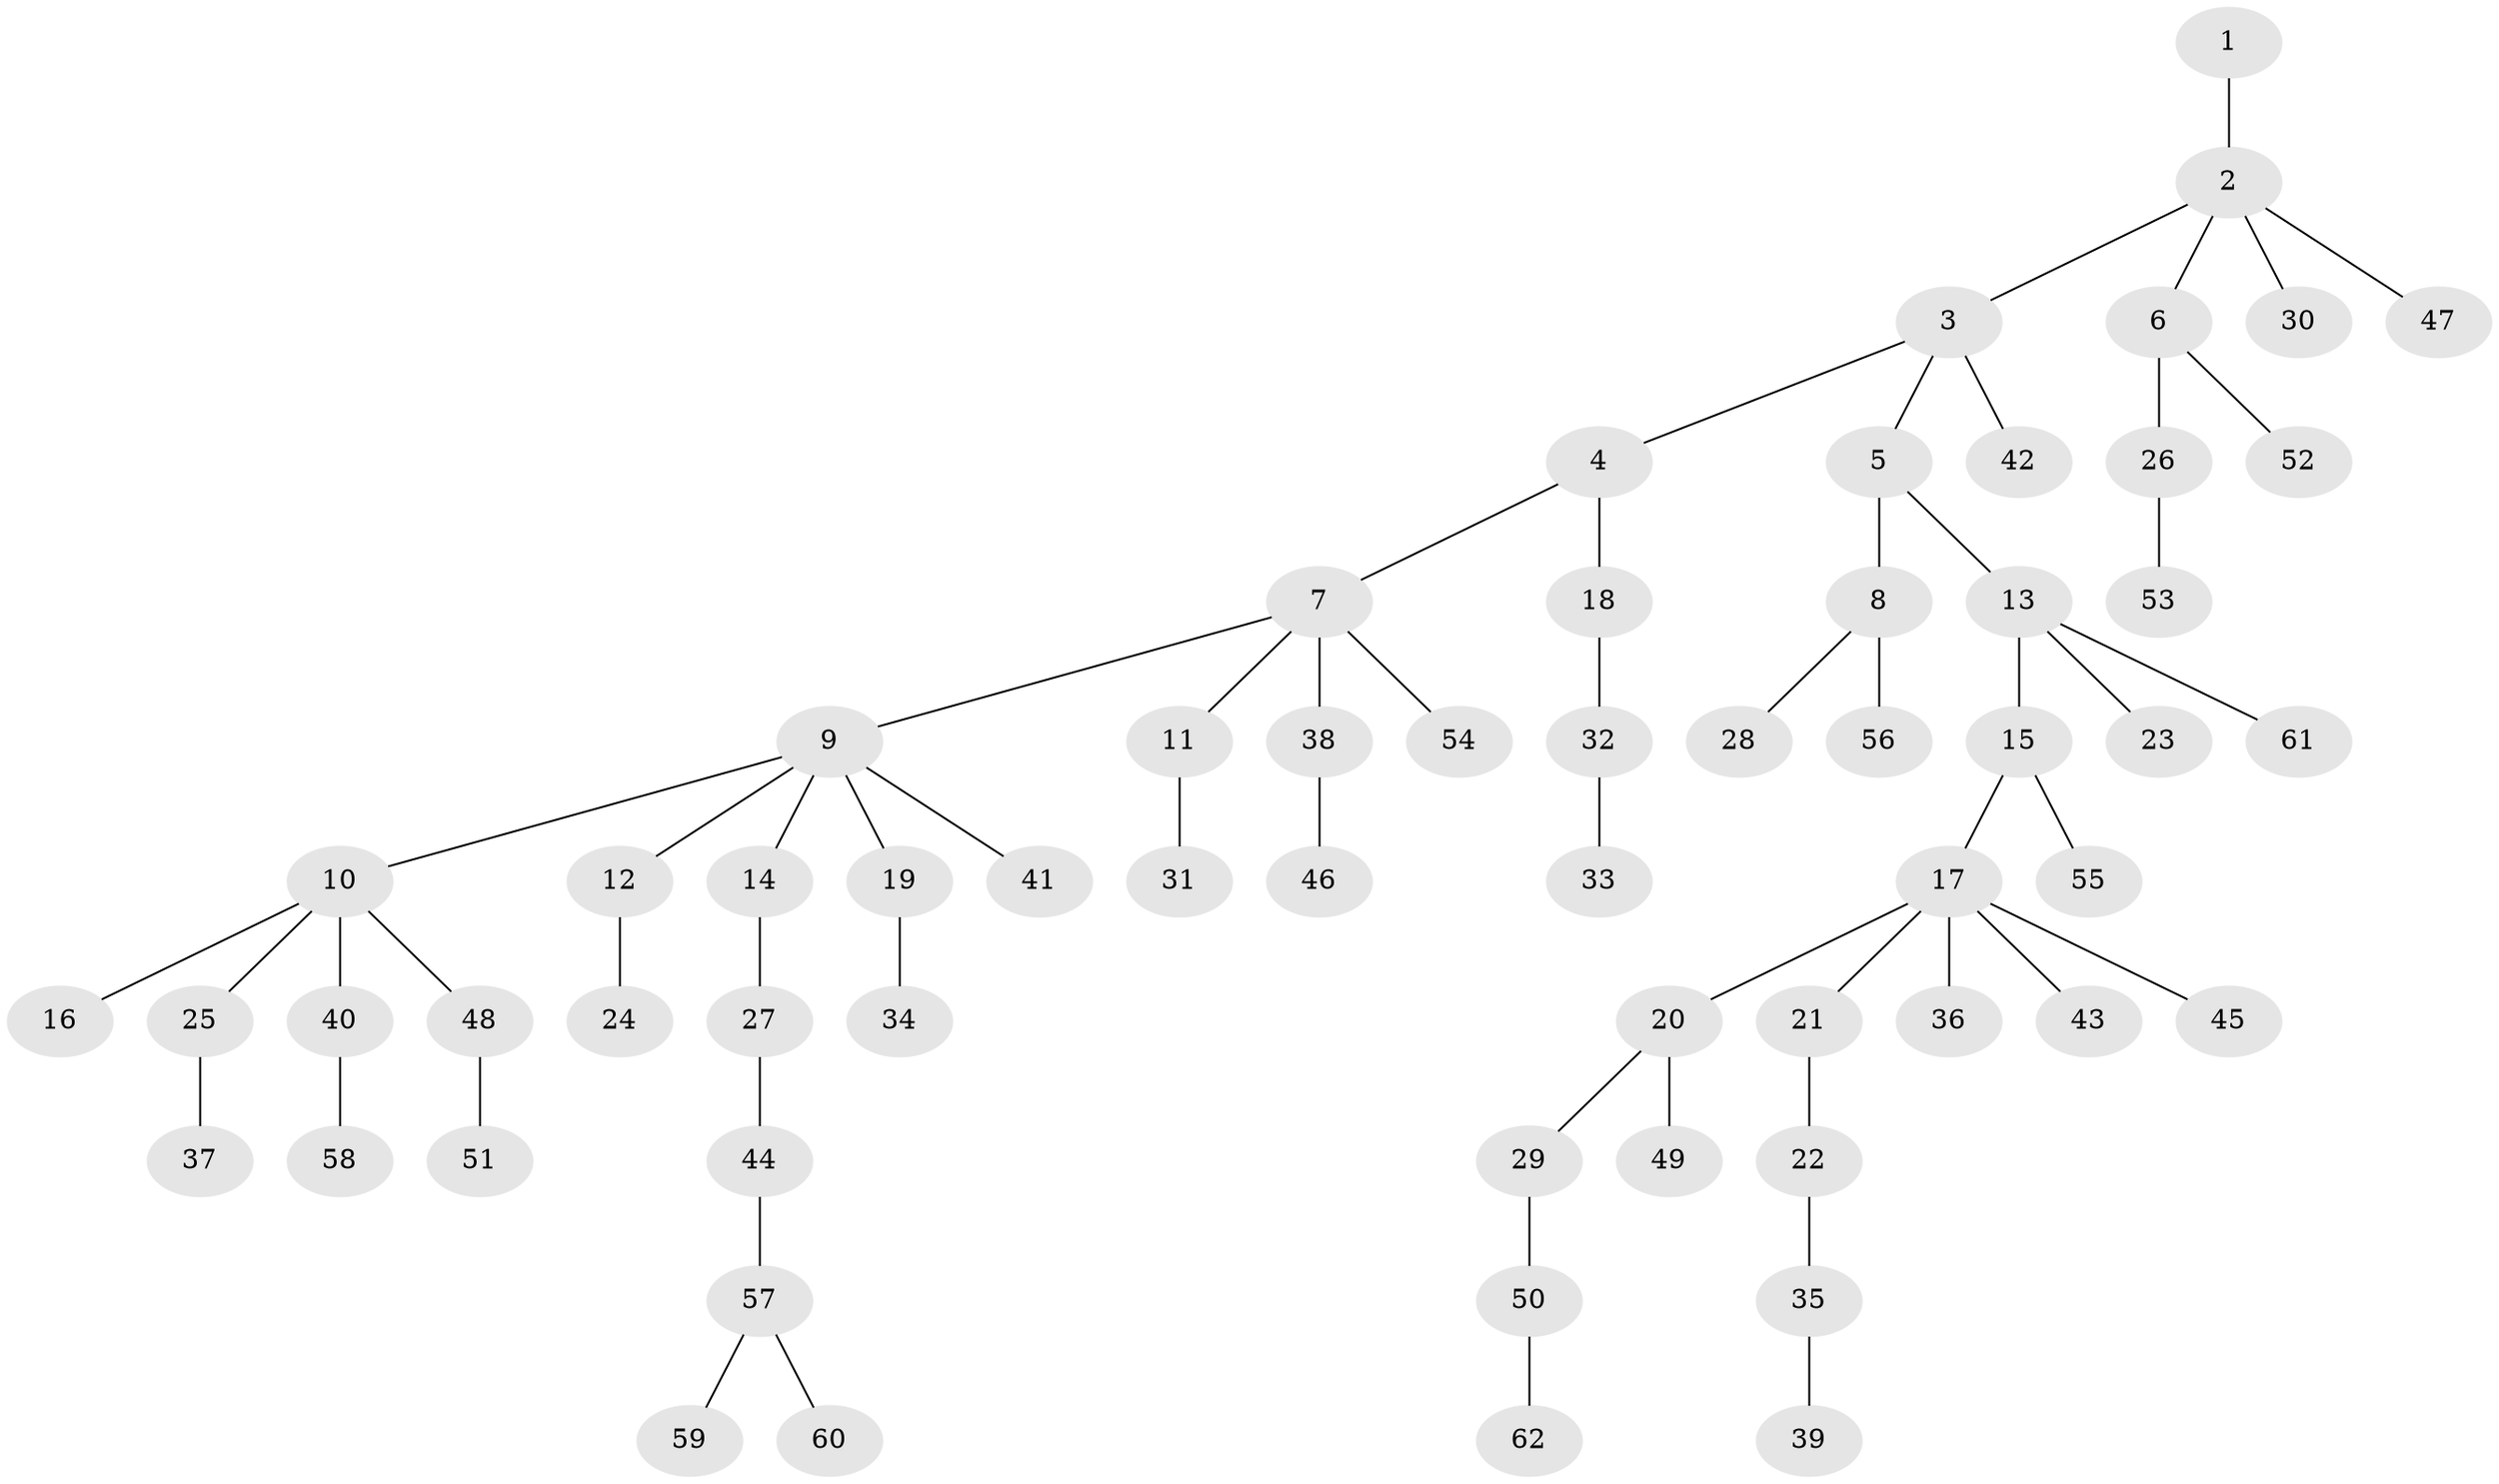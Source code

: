 // Generated by graph-tools (version 1.1) at 2025/02/03/09/25 03:02:19]
// undirected, 62 vertices, 61 edges
graph export_dot {
graph [start="1"]
  node [color=gray90,style=filled];
  1;
  2;
  3;
  4;
  5;
  6;
  7;
  8;
  9;
  10;
  11;
  12;
  13;
  14;
  15;
  16;
  17;
  18;
  19;
  20;
  21;
  22;
  23;
  24;
  25;
  26;
  27;
  28;
  29;
  30;
  31;
  32;
  33;
  34;
  35;
  36;
  37;
  38;
  39;
  40;
  41;
  42;
  43;
  44;
  45;
  46;
  47;
  48;
  49;
  50;
  51;
  52;
  53;
  54;
  55;
  56;
  57;
  58;
  59;
  60;
  61;
  62;
  1 -- 2;
  2 -- 3;
  2 -- 6;
  2 -- 30;
  2 -- 47;
  3 -- 4;
  3 -- 5;
  3 -- 42;
  4 -- 7;
  4 -- 18;
  5 -- 8;
  5 -- 13;
  6 -- 26;
  6 -- 52;
  7 -- 9;
  7 -- 11;
  7 -- 38;
  7 -- 54;
  8 -- 28;
  8 -- 56;
  9 -- 10;
  9 -- 12;
  9 -- 14;
  9 -- 19;
  9 -- 41;
  10 -- 16;
  10 -- 25;
  10 -- 40;
  10 -- 48;
  11 -- 31;
  12 -- 24;
  13 -- 15;
  13 -- 23;
  13 -- 61;
  14 -- 27;
  15 -- 17;
  15 -- 55;
  17 -- 20;
  17 -- 21;
  17 -- 36;
  17 -- 43;
  17 -- 45;
  18 -- 32;
  19 -- 34;
  20 -- 29;
  20 -- 49;
  21 -- 22;
  22 -- 35;
  25 -- 37;
  26 -- 53;
  27 -- 44;
  29 -- 50;
  32 -- 33;
  35 -- 39;
  38 -- 46;
  40 -- 58;
  44 -- 57;
  48 -- 51;
  50 -- 62;
  57 -- 59;
  57 -- 60;
}
